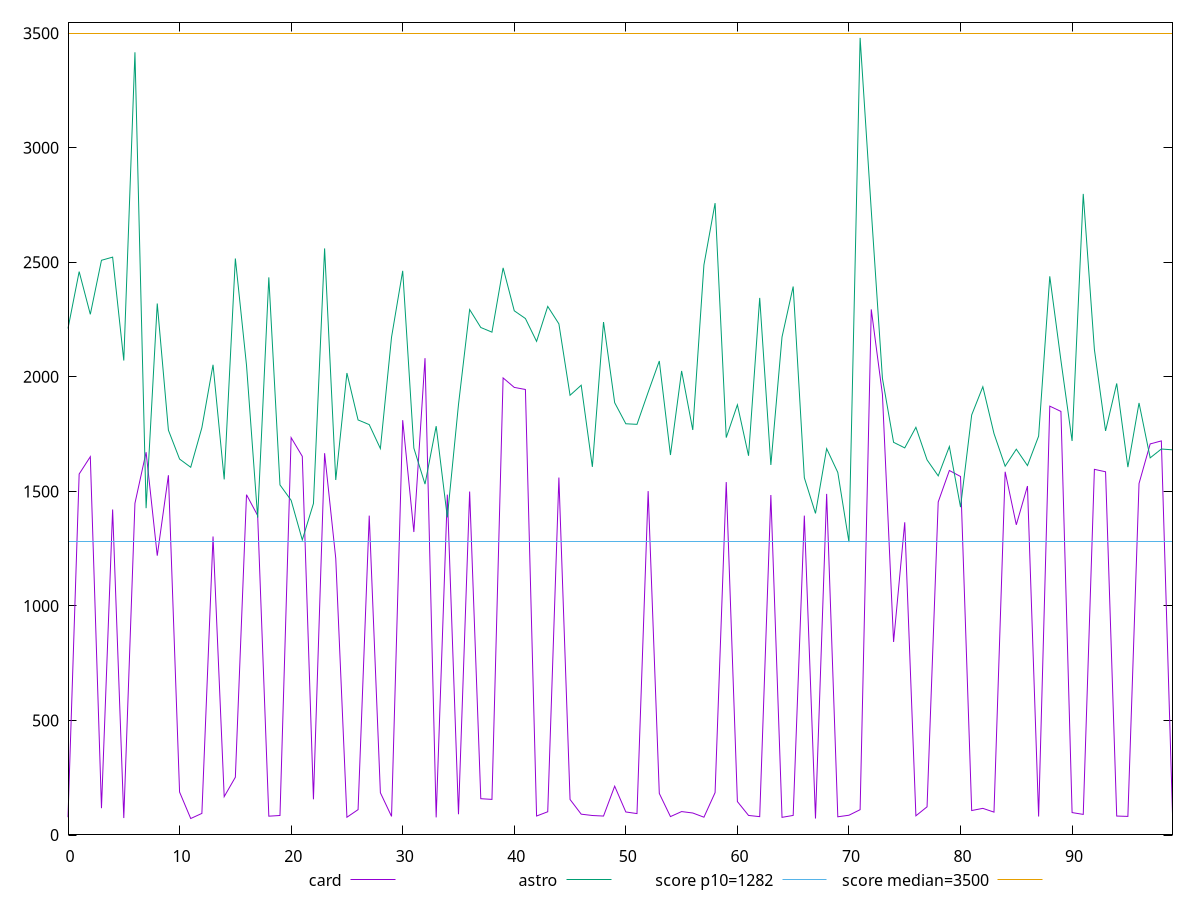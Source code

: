 reset

$card <<EOF
0 78.23199999999999
1 1575.9679999999992
2 1651.655999999999
3 117.51200000000001
4 1421.1119999999992
5 74.58399999999995
6 1448.1559999999988
7 1671.163999999999
8 1219.6279999999997
9 1570.7159999999988
10 187.948
11 72.42399999999999
12 94.708
13 1303.3359999999989
14 167.87599999999998
15 252.63600000000005
16 1485.7639999999994
17 1394.6399999999987
18 82.64799999999997
19 85.616
20 1734.7439999999995
21 1653.1839999999997
22 156.14000000000004
23 1666.8639999999996
24 1207.6559999999993
25 77.94000000000001
26 111.184
27 1394.3639999999996
28 184.97600000000014
29 81.64399999999996
30 1810.9519999999993
31 1322.9559999999997
32 2081.647999999999
33 77.304
34 1486.1279999999997
35 90.94799999999998
36 1499.3839999999996
37 158.908
38 155.90400000000005
39 1995.368
40 1953.996
41 1944.871999999999
42 83.32799999999997
43 101.90799999999996
44 1560.504
45 155.524
46 91.42399999999998
47 85.55199999999996
48 83.15999999999998
49 213.528
50 101.004
51 93.93599999999996
52 1501.4439999999986
53 181.88800000000003
54 80.80799999999996
55 102.72800000000001
56 96.51199999999996
57 78.192
58 185.45599999999993
59 1540.8919999999991
60 146.368
61 85.83199999999998
62 80.61199999999997
63 1484.3199999999997
64 77.54799999999996
65 85.91199999999999
66 1394.3319999999994
67 72.41199999999998
68 1489.1479999999997
69 79.98399999999998
70 86.776
71 110.988
72 2294.6199999999994
73 1923.5999999999979
74 843.0959999999994
75 1365.1999999999996
76 84.28399999999996
77 123.46800000000002
78 1454.039999999999
79 1591.4519999999993
80 1565.156
81 107.27200000000002
82 116.75999999999996
83 100.316
84 1585.8599999999997
85 1354.371999999999
86 1523.4559999999994
87 81.05199999999999
88 1872.1759999999977
89 1849.0919999999992
90 98.32799999999996
91 90.416
92 1596.4199999999983
93 1585.7640000000001
94 83.19999999999997
95 81.66799999999998
96 1534.5959999999989
97 1707.4359999999997
98 1720.508
99 92.548
EOF

$astro <<EOF
0 2211.1839999999984
1 2459.403999999999
2 2273.011999999999
3 2508.8199999999997
4 2522.6120000000014
5 2071.3359999999984
6 3416.719999999998
7 1427.0119999999993
8 2320.1319999999982
9 1767.3799999999983
10 1641.307999999999
11 1605.423999999999
12 1778.3799999999987
13 2052.7839999999997
14 1552.4919999999993
15 2516.6559999999977
16 2050.8759999999993
17 1385.7840000000006
18 2434.267999999998
19 1528.375999999999
20 1461.2359999999996
21 1288.4000000000008
22 1447.1399999999994
23 2560.7559999999994
24 1549.924
25 2016.7879999999996
26 1811.9679999999994
27 1791.6199999999994
28 1687.051999999999
29 2173.291999999998
30 2462.8240000000014
31 1689.1199999999992
32 1531.9719999999998
33 1784.9479999999999
34 1386.7479999999996
35 1878.8879999999992
36 2293.823999999999
37 2215.503999999999
38 2195.1439999999984
39 2475.7279999999982
40 2288.463999999999
41 2254.6040000000007
42 2154.963999999999
43 2307.5599999999986
44 2231.3639999999996
45 1919.719999999999
46 1963.588
47 1607.1319999999992
48 2239.304
49 1887.2960000000005
50 1795.3159999999993
51 1792.8439999999991
52 1932.9199999999992
53 2069.2760000000007
54 1659.0359999999991
55 2025.9559999999992
56 1768.279999999999
57 2488.571999999999
58 2758.319999999999
59 1734.9719999999988
60 1878.175999999999
61 1655.6799999999998
62 2344.6519999999987
63 1615.3999999999994
64 2173.8399999999992
65 2394.38
66 1559.7279999999996
67 1404.1359999999995
68 1686.8120000000006
69 1582.7200000000003
70 1278.924
71 3479.4199999999983
72 2726.3679999999986
73 1993.7959999999998
74 1714.3479999999995
75 1690.04
76 1779.8760000000002
77 1637.7479999999998
78 1567.8839999999996
79 1696.047999999999
80 1431.6039999999998
81 1833.7559999999994
82 1956.8759999999997
83 1752.5919999999994
84 1610.1039999999985
85 1684.2839999999987
86 1612.8439999999996
87 1741.3239999999996
88 2438.9279999999994
89 2071.475999999998
90 1720.1639999999998
91 2798.4999999999986
92 2119.2279999999996
93 1764.2079999999994
94 1971.2879999999996
95 1606.167999999999
96 1886.1359999999988
97 1646.5160000000008
98 1685.135999999999
99 1681.5999999999992
EOF

set key outside below
set xrange [0:99]
set yrange [4.271840000000012:3547.560159999998]
set trange [4.271840000000012:3547.560159999998]
set terminal svg size 640, 520 enhanced background rgb 'white'
set output "reports/report_00028_2021-02-24T12-49-42.674Z/bootup-time/comparison/line/2_vs_3.svg"

plot $card title "card" with line, \
     $astro title "astro" with line, \
     1282 title "score p10=1282", \
     3500 title "score median=3500"

reset
